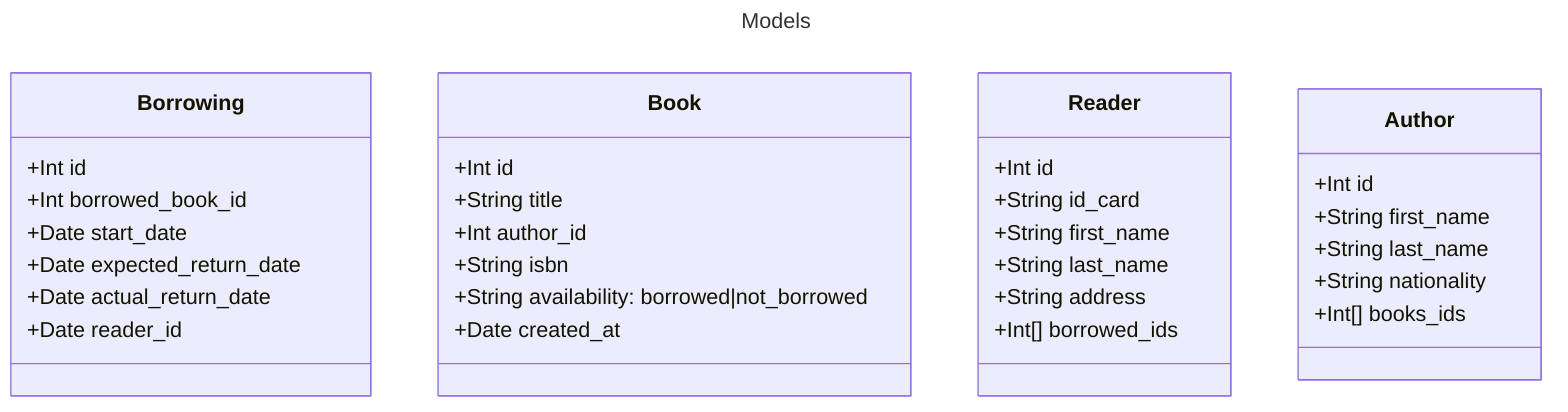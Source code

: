 ---
title: Models
---
classDiagram
    class Borrowing {
        +Int id
        +Int borrowed_book_id
        +Date start_date
        +Date expected_return_date
        +Date actual_return_date
        +Date reader_id
    }
    
    class Book {
        +Int id
        +String title
        +Int author_id
        +String isbn
        +String availability: borrowed|not_borrowed
        +Date created_at
    }
    
    class Reader {
        +Int id
        +String id_card
        +String first_name
        +String last_name
        +String address
        +Int[] borrowed_ids
    }

    class Author {
        +Int id
        +String first_name
        +String last_name
        +String nationality
        +Int[] books_ids
    }